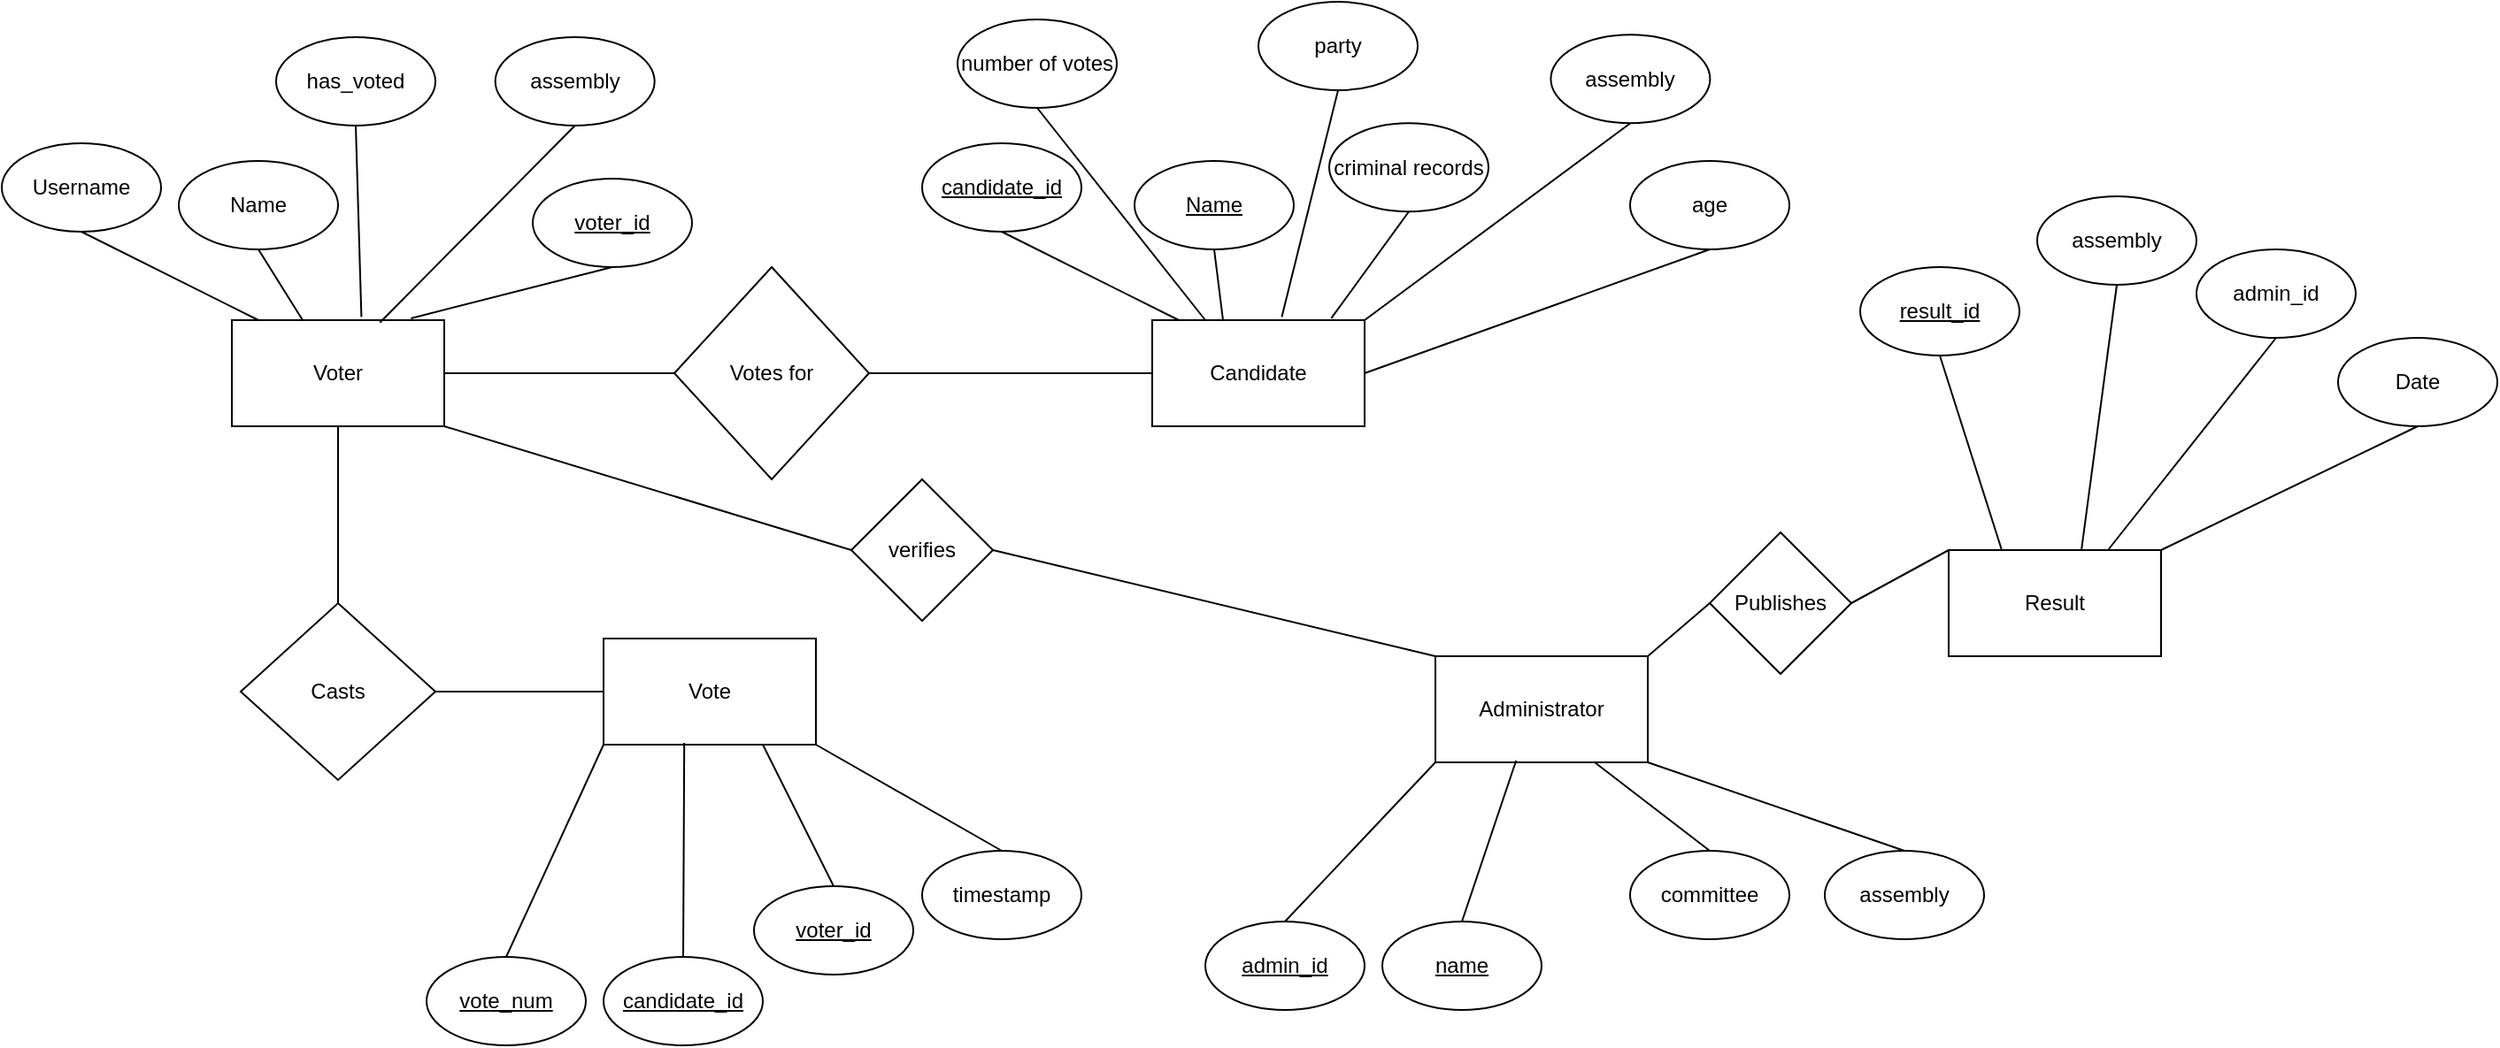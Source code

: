 <mxfile version="13.8.0" type="device"><diagram id="aBkESVhmVXmRDuWmYrit" name="Page-1"><mxGraphModel dx="1043" dy="507" grid="1" gridSize="10" guides="1" tooltips="1" connect="1" arrows="1" fold="1" page="1" pageScale="1" pageWidth="850" pageHeight="1100" math="0" shadow="0"><root><mxCell id="0"/><mxCell id="1" parent="0"/><mxCell id="rLaj4jG_cclr1YcCvZKg-1" value="Votes for" style="rhombus;whiteSpace=wrap;html=1;" parent="1" vertex="1"><mxGeometry x="390" y="190" width="110" height="120" as="geometry"/></mxCell><mxCell id="rLaj4jG_cclr1YcCvZKg-2" value="Voter" style="rounded=0;whiteSpace=wrap;html=1;" parent="1" vertex="1"><mxGeometry x="140" y="220" width="120" height="60" as="geometry"/></mxCell><mxCell id="rLaj4jG_cclr1YcCvZKg-3" value="Username" style="ellipse;whiteSpace=wrap;html=1;" parent="1" vertex="1"><mxGeometry x="10" y="120" width="90" height="50" as="geometry"/></mxCell><mxCell id="rLaj4jG_cclr1YcCvZKg-6" value="Name" style="ellipse;whiteSpace=wrap;html=1;" parent="1" vertex="1"><mxGeometry x="110" y="130" width="90" height="50" as="geometry"/></mxCell><mxCell id="rLaj4jG_cclr1YcCvZKg-7" value="&lt;u&gt;voter_id&lt;/u&gt;" style="ellipse;whiteSpace=wrap;html=1;" parent="1" vertex="1"><mxGeometry x="310" y="140" width="90" height="50" as="geometry"/></mxCell><mxCell id="rLaj4jG_cclr1YcCvZKg-10" value="has_voted" style="ellipse;whiteSpace=wrap;html=1;" parent="1" vertex="1"><mxGeometry x="165" y="60" width="90" height="50" as="geometry"/></mxCell><mxCell id="rLaj4jG_cclr1YcCvZKg-12" value="" style="endArrow=none;html=1;entryX=0.5;entryY=1;entryDx=0;entryDy=0;" parent="1" target="rLaj4jG_cclr1YcCvZKg-6" edge="1"><mxGeometry width="50" height="50" relative="1" as="geometry"><mxPoint x="180" y="220" as="sourcePoint"/><mxPoint x="230" y="170" as="targetPoint"/></mxGeometry></mxCell><mxCell id="rLaj4jG_cclr1YcCvZKg-15" value="" style="endArrow=none;html=1;entryX=0.5;entryY=1;entryDx=0;entryDy=0;" parent="1" target="rLaj4jG_cclr1YcCvZKg-3" edge="1"><mxGeometry width="50" height="50" relative="1" as="geometry"><mxPoint x="155" y="220" as="sourcePoint"/><mxPoint x="130" y="180" as="targetPoint"/></mxGeometry></mxCell><mxCell id="rLaj4jG_cclr1YcCvZKg-16" value="" style="endArrow=none;html=1;entryX=0.5;entryY=1;entryDx=0;entryDy=0;exitX=0.61;exitY=-0.03;exitDx=0;exitDy=0;exitPerimeter=0;" parent="1" source="rLaj4jG_cclr1YcCvZKg-2" target="rLaj4jG_cclr1YcCvZKg-10" edge="1"><mxGeometry width="50" height="50" relative="1" as="geometry"><mxPoint x="200" y="240" as="sourcePoint"/><mxPoint x="190" y="210" as="targetPoint"/></mxGeometry></mxCell><mxCell id="rLaj4jG_cclr1YcCvZKg-17" value="" style="endArrow=none;html=1;entryX=0.5;entryY=1;entryDx=0;entryDy=0;exitX=0.843;exitY=-0.017;exitDx=0;exitDy=0;exitPerimeter=0;" parent="1" source="rLaj4jG_cclr1YcCvZKg-2" target="rLaj4jG_cclr1YcCvZKg-7" edge="1"><mxGeometry width="50" height="50" relative="1" as="geometry"><mxPoint x="210" y="250" as="sourcePoint"/><mxPoint x="185" y="210" as="targetPoint"/></mxGeometry></mxCell><mxCell id="rLaj4jG_cclr1YcCvZKg-18" value="" style="endArrow=none;html=1;entryX=1;entryY=0.5;entryDx=0;entryDy=0;exitX=0;exitY=0.5;exitDx=0;exitDy=0;" parent="1" source="rLaj4jG_cclr1YcCvZKg-1" target="rLaj4jG_cclr1YcCvZKg-2" edge="1"><mxGeometry width="50" height="50" relative="1" as="geometry"><mxPoint x="220" y="260" as="sourcePoint"/><mxPoint x="195" y="220" as="targetPoint"/></mxGeometry></mxCell><mxCell id="rLaj4jG_cclr1YcCvZKg-19" value="Casts" style="rhombus;whiteSpace=wrap;html=1;" parent="1" vertex="1"><mxGeometry x="145" y="380" width="110" height="100" as="geometry"/></mxCell><mxCell id="rLaj4jG_cclr1YcCvZKg-20" value="" style="endArrow=none;html=1;entryX=0.5;entryY=1;entryDx=0;entryDy=0;exitX=0.5;exitY=0;exitDx=0;exitDy=0;" parent="1" source="rLaj4jG_cclr1YcCvZKg-19" target="rLaj4jG_cclr1YcCvZKg-2" edge="1"><mxGeometry width="50" height="50" relative="1" as="geometry"><mxPoint x="230" y="270" as="sourcePoint"/><mxPoint x="205" y="230" as="targetPoint"/></mxGeometry></mxCell><mxCell id="rLaj4jG_cclr1YcCvZKg-21" value="Vote" style="rounded=0;whiteSpace=wrap;html=1;" parent="1" vertex="1"><mxGeometry x="350" y="400" width="120" height="60" as="geometry"/></mxCell><mxCell id="rLaj4jG_cclr1YcCvZKg-22" value="" style="endArrow=none;html=1;entryX=1;entryY=0.5;entryDx=0;entryDy=0;exitX=0;exitY=0.5;exitDx=0;exitDy=0;" parent="1" source="rLaj4jG_cclr1YcCvZKg-21" target="rLaj4jG_cclr1YcCvZKg-19" edge="1"><mxGeometry width="50" height="50" relative="1" as="geometry"><mxPoint x="210" y="390" as="sourcePoint"/><mxPoint x="210" y="290" as="targetPoint"/></mxGeometry></mxCell><mxCell id="rLaj4jG_cclr1YcCvZKg-23" value="&lt;u&gt;vote_num&lt;/u&gt;" style="ellipse;whiteSpace=wrap;html=1;" parent="1" vertex="1"><mxGeometry x="250" y="580" width="90" height="50" as="geometry"/></mxCell><mxCell id="rLaj4jG_cclr1YcCvZKg-24" value="&lt;u&gt;candidate_id&lt;/u&gt;" style="ellipse;whiteSpace=wrap;html=1;" parent="1" vertex="1"><mxGeometry x="350" y="580" width="90" height="50" as="geometry"/></mxCell><mxCell id="rLaj4jG_cclr1YcCvZKg-25" value="timestamp" style="ellipse;whiteSpace=wrap;html=1;" parent="1" vertex="1"><mxGeometry x="530" y="520" width="90" height="50" as="geometry"/></mxCell><mxCell id="rLaj4jG_cclr1YcCvZKg-26" value="&lt;u&gt;voter_id&lt;/u&gt;" style="ellipse;whiteSpace=wrap;html=1;" parent="1" vertex="1"><mxGeometry x="435" y="540" width="90" height="50" as="geometry"/></mxCell><mxCell id="rLaj4jG_cclr1YcCvZKg-27" value="" style="endArrow=none;html=1;entryX=0.5;entryY=0;entryDx=0;entryDy=0;exitX=0.38;exitY=0.983;exitDx=0;exitDy=0;exitPerimeter=0;" parent="1" source="rLaj4jG_cclr1YcCvZKg-21" target="rLaj4jG_cclr1YcCvZKg-24" edge="1"><mxGeometry width="50" height="50" relative="1" as="geometry"><mxPoint x="405" y="700" as="sourcePoint"/><mxPoint x="455" y="650" as="targetPoint"/></mxGeometry></mxCell><mxCell id="rLaj4jG_cclr1YcCvZKg-28" value="" style="endArrow=none;html=1;entryX=0.5;entryY=0;entryDx=0;entryDy=0;exitX=0;exitY=1;exitDx=0;exitDy=0;" parent="1" source="rLaj4jG_cclr1YcCvZKg-21" target="rLaj4jG_cclr1YcCvZKg-23" edge="1"><mxGeometry width="50" height="50" relative="1" as="geometry"><mxPoint x="380" y="700" as="sourcePoint"/><mxPoint x="355" y="660" as="targetPoint"/></mxGeometry></mxCell><mxCell id="rLaj4jG_cclr1YcCvZKg-29" value="" style="endArrow=none;html=1;entryX=0.5;entryY=0;entryDx=0;entryDy=0;exitX=0.75;exitY=1;exitDx=0;exitDy=0;" parent="1" source="rLaj4jG_cclr1YcCvZKg-21" target="rLaj4jG_cclr1YcCvZKg-26" edge="1"><mxGeometry width="50" height="50" relative="1" as="geometry"><mxPoint x="438.2" y="698.2" as="sourcePoint"/><mxPoint x="415" y="690" as="targetPoint"/></mxGeometry></mxCell><mxCell id="rLaj4jG_cclr1YcCvZKg-30" value="" style="endArrow=none;html=1;entryX=0.5;entryY=0;entryDx=0;entryDy=0;exitX=1;exitY=1;exitDx=0;exitDy=0;" parent="1" source="rLaj4jG_cclr1YcCvZKg-21" target="rLaj4jG_cclr1YcCvZKg-25" edge="1"><mxGeometry width="50" height="50" relative="1" as="geometry"><mxPoint x="466.16" y="698.98" as="sourcePoint"/><mxPoint x="410" y="690" as="targetPoint"/></mxGeometry></mxCell><mxCell id="rLaj4jG_cclr1YcCvZKg-31" value="Candidate" style="rounded=0;whiteSpace=wrap;html=1;" parent="1" vertex="1"><mxGeometry x="660" y="220" width="120" height="60" as="geometry"/></mxCell><mxCell id="rLaj4jG_cclr1YcCvZKg-32" value="&lt;u&gt;candidate_id&lt;/u&gt;" style="ellipse;whiteSpace=wrap;html=1;" parent="1" vertex="1"><mxGeometry x="530" y="120" width="90" height="50" as="geometry"/></mxCell><mxCell id="rLaj4jG_cclr1YcCvZKg-33" value="&lt;u&gt;Name&lt;/u&gt;" style="ellipse;whiteSpace=wrap;html=1;" parent="1" vertex="1"><mxGeometry x="650" y="130" width="90" height="50" as="geometry"/></mxCell><mxCell id="rLaj4jG_cclr1YcCvZKg-34" value="criminal records" style="ellipse;whiteSpace=wrap;html=1;" parent="1" vertex="1"><mxGeometry x="760" y="108.62" width="90" height="50" as="geometry"/></mxCell><mxCell id="rLaj4jG_cclr1YcCvZKg-35" value="party" style="ellipse;whiteSpace=wrap;html=1;" parent="1" vertex="1"><mxGeometry x="720" y="40" width="90" height="50" as="geometry"/></mxCell><mxCell id="rLaj4jG_cclr1YcCvZKg-36" value="" style="endArrow=none;html=1;entryX=0.5;entryY=1;entryDx=0;entryDy=0;" parent="1" target="rLaj4jG_cclr1YcCvZKg-33" edge="1"><mxGeometry width="50" height="50" relative="1" as="geometry"><mxPoint x="700" y="220" as="sourcePoint"/><mxPoint x="750" y="170" as="targetPoint"/></mxGeometry></mxCell><mxCell id="rLaj4jG_cclr1YcCvZKg-37" value="" style="endArrow=none;html=1;entryX=0.5;entryY=1;entryDx=0;entryDy=0;" parent="1" target="rLaj4jG_cclr1YcCvZKg-32" edge="1"><mxGeometry width="50" height="50" relative="1" as="geometry"><mxPoint x="675" y="220" as="sourcePoint"/><mxPoint x="650" y="180" as="targetPoint"/></mxGeometry></mxCell><mxCell id="rLaj4jG_cclr1YcCvZKg-38" value="" style="endArrow=none;html=1;entryX=0.5;entryY=1;entryDx=0;entryDy=0;exitX=0.61;exitY=-0.03;exitDx=0;exitDy=0;exitPerimeter=0;" parent="1" source="rLaj4jG_cclr1YcCvZKg-31" target="rLaj4jG_cclr1YcCvZKg-35" edge="1"><mxGeometry width="50" height="50" relative="1" as="geometry"><mxPoint x="720" y="240" as="sourcePoint"/><mxPoint x="710" y="210" as="targetPoint"/></mxGeometry></mxCell><mxCell id="rLaj4jG_cclr1YcCvZKg-39" value="" style="endArrow=none;html=1;entryX=0.5;entryY=1;entryDx=0;entryDy=0;exitX=0.843;exitY=-0.017;exitDx=0;exitDy=0;exitPerimeter=0;" parent="1" source="rLaj4jG_cclr1YcCvZKg-31" target="rLaj4jG_cclr1YcCvZKg-34" edge="1"><mxGeometry width="50" height="50" relative="1" as="geometry"><mxPoint x="730" y="250" as="sourcePoint"/><mxPoint x="705" y="210" as="targetPoint"/></mxGeometry></mxCell><mxCell id="rLaj4jG_cclr1YcCvZKg-40" value="" style="endArrow=none;html=1;entryX=1;entryY=0.5;entryDx=0;entryDy=0;exitX=0;exitY=0.5;exitDx=0;exitDy=0;" parent="1" source="rLaj4jG_cclr1YcCvZKg-31" target="rLaj4jG_cclr1YcCvZKg-1" edge="1"><mxGeometry width="50" height="50" relative="1" as="geometry"><mxPoint x="650" y="270" as="sourcePoint"/><mxPoint x="550" y="220" as="targetPoint"/></mxGeometry></mxCell><mxCell id="rLaj4jG_cclr1YcCvZKg-41" value="age" style="ellipse;whiteSpace=wrap;html=1;" parent="1" vertex="1"><mxGeometry x="930" y="130" width="90" height="50" as="geometry"/></mxCell><mxCell id="rLaj4jG_cclr1YcCvZKg-42" value="" style="endArrow=none;html=1;entryX=0.5;entryY=1;entryDx=0;entryDy=0;exitX=1;exitY=0.5;exitDx=0;exitDy=0;" parent="1" source="rLaj4jG_cclr1YcCvZKg-31" target="rLaj4jG_cclr1YcCvZKg-41" edge="1"><mxGeometry width="50" height="50" relative="1" as="geometry"><mxPoint x="771.16" y="228.98" as="sourcePoint"/><mxPoint x="715" y="220" as="targetPoint"/></mxGeometry></mxCell><mxCell id="rLaj4jG_cclr1YcCvZKg-44" value="number of votes" style="ellipse;whiteSpace=wrap;html=1;" parent="1" vertex="1"><mxGeometry x="550" y="50" width="90" height="50" as="geometry"/></mxCell><mxCell id="rLaj4jG_cclr1YcCvZKg-45" value="" style="endArrow=none;html=1;entryX=0.5;entryY=1;entryDx=0;entryDy=0;exitX=0.25;exitY=0;exitDx=0;exitDy=0;" parent="1" source="rLaj4jG_cclr1YcCvZKg-31" target="rLaj4jG_cclr1YcCvZKg-44" edge="1"><mxGeometry width="50" height="50" relative="1" as="geometry"><mxPoint x="695" y="150" as="sourcePoint"/><mxPoint x="670" y="110" as="targetPoint"/></mxGeometry></mxCell><mxCell id="OLikwXC4hnif0JAvlXUf-1" value="Administrator" style="rounded=0;whiteSpace=wrap;html=1;" parent="1" vertex="1"><mxGeometry x="820" y="410" width="120" height="60" as="geometry"/></mxCell><mxCell id="OLikwXC4hnif0JAvlXUf-2" value="&lt;u&gt;admin_id&lt;/u&gt;" style="ellipse;whiteSpace=wrap;html=1;" parent="1" vertex="1"><mxGeometry x="690" y="560" width="90" height="50" as="geometry"/></mxCell><mxCell id="OLikwXC4hnif0JAvlXUf-3" value="&lt;u&gt;name&lt;/u&gt;" style="ellipse;whiteSpace=wrap;html=1;" parent="1" vertex="1"><mxGeometry x="790" y="560" width="90" height="50" as="geometry"/></mxCell><mxCell id="OLikwXC4hnif0JAvlXUf-5" value="committee" style="ellipse;whiteSpace=wrap;html=1;" parent="1" vertex="1"><mxGeometry x="930" y="520" width="90" height="50" as="geometry"/></mxCell><mxCell id="OLikwXC4hnif0JAvlXUf-6" value="" style="endArrow=none;html=1;entryX=0.5;entryY=0;entryDx=0;entryDy=0;exitX=0.38;exitY=0.983;exitDx=0;exitDy=0;exitPerimeter=0;" parent="1" source="OLikwXC4hnif0JAvlXUf-1" target="OLikwXC4hnif0JAvlXUf-3" edge="1"><mxGeometry width="50" height="50" relative="1" as="geometry"><mxPoint x="845" y="680" as="sourcePoint"/><mxPoint x="895" y="630" as="targetPoint"/></mxGeometry></mxCell><mxCell id="OLikwXC4hnif0JAvlXUf-7" value="" style="endArrow=none;html=1;entryX=0.5;entryY=0;entryDx=0;entryDy=0;exitX=0;exitY=1;exitDx=0;exitDy=0;" parent="1" source="OLikwXC4hnif0JAvlXUf-1" target="OLikwXC4hnif0JAvlXUf-2" edge="1"><mxGeometry width="50" height="50" relative="1" as="geometry"><mxPoint x="820" y="680" as="sourcePoint"/><mxPoint x="795" y="640" as="targetPoint"/></mxGeometry></mxCell><mxCell id="OLikwXC4hnif0JAvlXUf-8" value="" style="endArrow=none;html=1;entryX=0.5;entryY=0;entryDx=0;entryDy=0;exitX=0.75;exitY=1;exitDx=0;exitDy=0;" parent="1" source="OLikwXC4hnif0JAvlXUf-1" target="OLikwXC4hnif0JAvlXUf-5" edge="1"><mxGeometry width="50" height="50" relative="1" as="geometry"><mxPoint x="878.2" y="678.2" as="sourcePoint"/><mxPoint x="855" y="670" as="targetPoint"/></mxGeometry></mxCell><mxCell id="OLikwXC4hnif0JAvlXUf-13" value="assembly" style="ellipse;whiteSpace=wrap;html=1;" parent="1" vertex="1"><mxGeometry x="288.84" y="60" width="90" height="50" as="geometry"/></mxCell><mxCell id="OLikwXC4hnif0JAvlXUf-14" value="" style="endArrow=none;html=1;entryX=0.5;entryY=1;entryDx=0;entryDy=0;exitX=0.697;exitY=0.023;exitDx=0;exitDy=0;exitPerimeter=0;" parent="1" source="rLaj4jG_cclr1YcCvZKg-2" target="OLikwXC4hnif0JAvlXUf-13" edge="1"><mxGeometry width="50" height="50" relative="1" as="geometry"><mxPoint x="220.0" y="138.98" as="sourcePoint"/><mxPoint x="163.84" y="130" as="targetPoint"/></mxGeometry></mxCell><mxCell id="OLikwXC4hnif0JAvlXUf-15" value="assembly" style="ellipse;whiteSpace=wrap;html=1;" parent="1" vertex="1"><mxGeometry x="885.2" y="58.62" width="90" height="50" as="geometry"/></mxCell><mxCell id="OLikwXC4hnif0JAvlXUf-16" value="" style="endArrow=none;html=1;entryX=0.5;entryY=1;entryDx=0;entryDy=0;exitX=1;exitY=0;exitDx=0;exitDy=0;" parent="1" source="rLaj4jG_cclr1YcCvZKg-31" target="OLikwXC4hnif0JAvlXUf-15" edge="1"><mxGeometry width="50" height="50" relative="1" as="geometry"><mxPoint x="820.0" y="220" as="sourcePoint"/><mxPoint x="760.2" y="128.62" as="targetPoint"/></mxGeometry></mxCell><mxCell id="OLikwXC4hnif0JAvlXUf-17" value="assembly" style="ellipse;whiteSpace=wrap;html=1;" parent="1" vertex="1"><mxGeometry x="1040" y="520" width="90" height="50" as="geometry"/></mxCell><mxCell id="OLikwXC4hnif0JAvlXUf-18" value="" style="endArrow=none;html=1;entryX=0.5;entryY=0;entryDx=0;entryDy=0;exitX=1;exitY=1;exitDx=0;exitDy=0;" parent="1" source="OLikwXC4hnif0JAvlXUf-1" target="OLikwXC4hnif0JAvlXUf-17" edge="1"><mxGeometry width="50" height="50" relative="1" as="geometry"><mxPoint x="940.0" y="441.38" as="sourcePoint"/><mxPoint x="880.2" y="350" as="targetPoint"/></mxGeometry></mxCell><mxCell id="OLikwXC4hnif0JAvlXUf-22" value="verifies" style="rhombus;whiteSpace=wrap;html=1;" parent="1" vertex="1"><mxGeometry x="490" y="310" width="80" height="80" as="geometry"/></mxCell><mxCell id="OLikwXC4hnif0JAvlXUf-23" value="" style="endArrow=none;html=1;entryX=1;entryY=0.5;entryDx=0;entryDy=0;exitX=0;exitY=0;exitDx=0;exitDy=0;" parent="1" source="OLikwXC4hnif0JAvlXUf-1" target="OLikwXC4hnif0JAvlXUf-22" edge="1"><mxGeometry width="50" height="50" relative="1" as="geometry"><mxPoint x="670" y="260" as="sourcePoint"/><mxPoint x="510" y="260" as="targetPoint"/></mxGeometry></mxCell><mxCell id="OLikwXC4hnif0JAvlXUf-24" value="" style="endArrow=none;html=1;entryX=0;entryY=0.5;entryDx=0;entryDy=0;exitX=1;exitY=1;exitDx=0;exitDy=0;" parent="1" source="rLaj4jG_cclr1YcCvZKg-2" target="OLikwXC4hnif0JAvlXUf-22" edge="1"><mxGeometry width="50" height="50" relative="1" as="geometry"><mxPoint x="680" y="270" as="sourcePoint"/><mxPoint x="520" y="270" as="targetPoint"/></mxGeometry></mxCell><mxCell id="TIEyzpuQ5AiPaNICAQox-1" value="Result" style="rounded=0;whiteSpace=wrap;html=1;" vertex="1" parent="1"><mxGeometry x="1110" y="350" width="120" height="60" as="geometry"/></mxCell><mxCell id="TIEyzpuQ5AiPaNICAQox-2" value="Date" style="ellipse;whiteSpace=wrap;html=1;" vertex="1" parent="1"><mxGeometry x="1330" y="230" width="90" height="50" as="geometry"/></mxCell><mxCell id="TIEyzpuQ5AiPaNICAQox-3" value="" style="endArrow=none;html=1;entryX=0.5;entryY=1;entryDx=0;entryDy=0;exitX=1;exitY=0;exitDx=0;exitDy=0;" edge="1" target="TIEyzpuQ5AiPaNICAQox-2" parent="1" source="TIEyzpuQ5AiPaNICAQox-1"><mxGeometry width="50" height="50" relative="1" as="geometry"><mxPoint x="1180" y="350" as="sourcePoint"/><mxPoint x="1115" y="320" as="targetPoint"/></mxGeometry></mxCell><mxCell id="TIEyzpuQ5AiPaNICAQox-4" value="admin_id" style="ellipse;whiteSpace=wrap;html=1;" vertex="1" parent="1"><mxGeometry x="1250" y="180" width="90" height="50" as="geometry"/></mxCell><mxCell id="TIEyzpuQ5AiPaNICAQox-5" value="" style="endArrow=none;html=1;entryX=0.5;entryY=1;entryDx=0;entryDy=0;exitX=0.75;exitY=0;exitDx=0;exitDy=0;" edge="1" parent="1" target="TIEyzpuQ5AiPaNICAQox-4" source="TIEyzpuQ5AiPaNICAQox-1"><mxGeometry width="50" height="50" relative="1" as="geometry"><mxPoint x="1150" y="300" as="sourcePoint"/><mxPoint x="1035" y="270" as="targetPoint"/></mxGeometry></mxCell><mxCell id="TIEyzpuQ5AiPaNICAQox-6" value="assembly" style="ellipse;whiteSpace=wrap;html=1;" vertex="1" parent="1"><mxGeometry x="1160" y="150" width="90" height="50" as="geometry"/></mxCell><mxCell id="TIEyzpuQ5AiPaNICAQox-7" value="" style="endArrow=none;html=1;entryX=0.5;entryY=1;entryDx=0;entryDy=0;exitX=0.625;exitY=0.002;exitDx=0;exitDy=0;exitPerimeter=0;" edge="1" parent="1" target="TIEyzpuQ5AiPaNICAQox-6" source="TIEyzpuQ5AiPaNICAQox-1"><mxGeometry width="50" height="50" relative="1" as="geometry"><mxPoint x="1040" y="265" as="sourcePoint"/><mxPoint x="925" y="235" as="targetPoint"/></mxGeometry></mxCell><mxCell id="TIEyzpuQ5AiPaNICAQox-15" value="&lt;u&gt;result_id&lt;/u&gt;" style="ellipse;whiteSpace=wrap;html=1;" vertex="1" parent="1"><mxGeometry x="1060" y="190" width="90" height="50" as="geometry"/></mxCell><mxCell id="TIEyzpuQ5AiPaNICAQox-16" value="" style="endArrow=none;html=1;entryX=0.5;entryY=1;entryDx=0;entryDy=0;exitX=0.25;exitY=0;exitDx=0;exitDy=0;" edge="1" parent="1" target="TIEyzpuQ5AiPaNICAQox-15" source="TIEyzpuQ5AiPaNICAQox-1"><mxGeometry width="50" height="50" relative="1" as="geometry"><mxPoint x="960" y="310" as="sourcePoint"/><mxPoint x="845" y="280" as="targetPoint"/></mxGeometry></mxCell><mxCell id="TIEyzpuQ5AiPaNICAQox-20" value="Publishes" style="rhombus;whiteSpace=wrap;html=1;" vertex="1" parent="1"><mxGeometry x="975" y="340" width="80" height="80" as="geometry"/></mxCell><mxCell id="TIEyzpuQ5AiPaNICAQox-21" value="" style="endArrow=none;html=1;entryX=1;entryY=0;entryDx=0;entryDy=0;exitX=0;exitY=0.5;exitDx=0;exitDy=0;" edge="1" parent="1" source="TIEyzpuQ5AiPaNICAQox-20" target="OLikwXC4hnif0JAvlXUf-1"><mxGeometry width="50" height="50" relative="1" as="geometry"><mxPoint x="805" y="410" as="sourcePoint"/><mxPoint x="950" y="440" as="targetPoint"/></mxGeometry></mxCell><mxCell id="TIEyzpuQ5AiPaNICAQox-22" value="" style="endArrow=none;html=1;entryX=1;entryY=0.5;entryDx=0;entryDy=0;" edge="1" parent="1" target="TIEyzpuQ5AiPaNICAQox-20"><mxGeometry width="50" height="50" relative="1" as="geometry"><mxPoint x="1110" y="350" as="sourcePoint"/><mxPoint x="1135" y="370" as="targetPoint"/></mxGeometry></mxCell></root></mxGraphModel></diagram></mxfile>